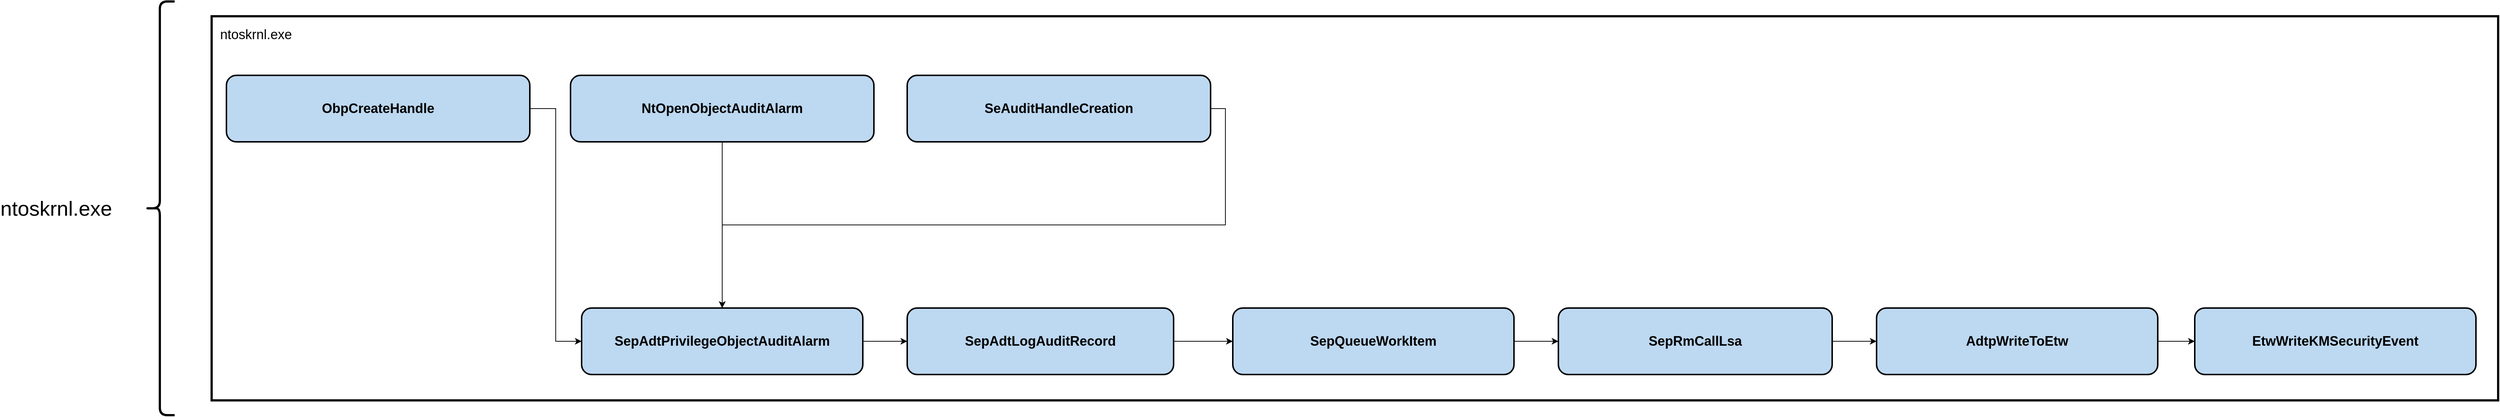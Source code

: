 <mxfile version="20.4.2" type="google"><diagram id="sdxbXMLhUvDsW-NuUCAs" name="Page-1"><mxGraphModel grid="1" page="1" gridSize="10" guides="1" tooltips="1" connect="1" arrows="1" fold="1" pageScale="1" pageWidth="850" pageHeight="1100" math="0" shadow="0"><root><mxCell id="0"/><mxCell id="1" parent="0"/><mxCell id="7na_Pe9FjRaJBeskQXBX-1" value="&lt;span style=&quot;font-size: 28px;&quot;&gt;ntoskrnl.exe&lt;/span&gt;" style="text;html=1;strokeColor=none;fillColor=none;align=center;verticalAlign=middle;whiteSpace=wrap;rounded=0;" vertex="1" parent="1"><mxGeometry x="560" y="595" width="60" height="30" as="geometry"/></mxCell><mxCell id="7na_Pe9FjRaJBeskQXBX-2" value="" style="shape=curlyBracket;whiteSpace=wrap;html=1;rounded=1;fontSize=20;strokeWidth=3;" vertex="1" parent="1"><mxGeometry x="710" y="330" width="40" height="560" as="geometry"/></mxCell><mxCell id="7na_Pe9FjRaJBeskQXBX-3" value="" style="rounded=0;whiteSpace=wrap;html=1;fontSize=20;strokeWidth=3;" vertex="1" parent="1"><mxGeometry x="800" y="350" width="3090" height="520" as="geometry"/></mxCell><mxCell id="7na_Pe9FjRaJBeskQXBX-4" style="edgeStyle=orthogonalEdgeStyle;rounded=0;orthogonalLoop=1;jettySize=auto;html=1;entryX=0;entryY=0.5;entryDx=0;entryDy=0;" edge="1" parent="1" source="7na_Pe9FjRaJBeskQXBX-5" target="7na_Pe9FjRaJBeskQXBX-15"><mxGeometry relative="1" as="geometry"/></mxCell><mxCell id="7na_Pe9FjRaJBeskQXBX-5" value="&lt;b&gt;SepRmCallLsa&lt;/b&gt;" style="rounded=1;whiteSpace=wrap;html=1;fontSize=18;strokeWidth=2;fillColor=#BDD8F1;" vertex="1" parent="1"><mxGeometry x="2620" y="745" width="370" height="90" as="geometry"/></mxCell><mxCell id="7na_Pe9FjRaJBeskQXBX-6" style="edgeStyle=orthogonalEdgeStyle;rounded=0;orthogonalLoop=1;jettySize=auto;html=1;entryX=0;entryY=0.5;entryDx=0;entryDy=0;" edge="1" parent="1" source="7na_Pe9FjRaJBeskQXBX-7" target="7na_Pe9FjRaJBeskQXBX-5"><mxGeometry relative="1" as="geometry"/></mxCell><mxCell id="7na_Pe9FjRaJBeskQXBX-7" value="&lt;b&gt;SepQueueWorkItem&lt;/b&gt;" style="rounded=1;whiteSpace=wrap;html=1;fontSize=18;strokeWidth=2;fillColor=#BDD8F1;" vertex="1" parent="1"><mxGeometry x="2180" y="745" width="380" height="90" as="geometry"/></mxCell><mxCell id="7na_Pe9FjRaJBeskQXBX-8" style="edgeStyle=orthogonalEdgeStyle;rounded=0;orthogonalLoop=1;jettySize=auto;html=1;entryX=0;entryY=0.5;entryDx=0;entryDy=0;" edge="1" parent="1" source="7na_Pe9FjRaJBeskQXBX-9" target="7na_Pe9FjRaJBeskQXBX-13"><mxGeometry relative="1" as="geometry"/></mxCell><mxCell id="7na_Pe9FjRaJBeskQXBX-9" value="&lt;b&gt;SepAdtPrivilegeObjectAuditAlarm&lt;/b&gt;" style="rounded=1;whiteSpace=wrap;html=1;fontSize=18;strokeWidth=2;fillColor=#BDD8F1;" vertex="1" parent="1"><mxGeometry x="1300" y="745" width="380" height="90" as="geometry"/></mxCell><mxCell id="7na_Pe9FjRaJBeskQXBX-10" style="edgeStyle=orthogonalEdgeStyle;rounded=0;orthogonalLoop=1;jettySize=auto;html=1;exitX=1;exitY=0.5;exitDx=0;exitDy=0;entryX=0;entryY=0.5;entryDx=0;entryDy=0;" edge="1" parent="1" source="7na_Pe9FjRaJBeskQXBX-11" target="7na_Pe9FjRaJBeskQXBX-9"><mxGeometry relative="1" as="geometry"/></mxCell><mxCell id="7na_Pe9FjRaJBeskQXBX-11" value="&lt;b&gt;ObpCreateHandle&lt;/b&gt;" style="rounded=1;whiteSpace=wrap;html=1;fontSize=18;strokeWidth=2;fillColor=#BDD8F1;" vertex="1" parent="1"><mxGeometry x="820" y="430" width="410" height="90" as="geometry"/></mxCell><mxCell id="7na_Pe9FjRaJBeskQXBX-12" style="edgeStyle=orthogonalEdgeStyle;rounded=0;orthogonalLoop=1;jettySize=auto;html=1;entryX=0;entryY=0.5;entryDx=0;entryDy=0;" edge="1" parent="1" source="7na_Pe9FjRaJBeskQXBX-13" target="7na_Pe9FjRaJBeskQXBX-7"><mxGeometry relative="1" as="geometry"/></mxCell><mxCell id="7na_Pe9FjRaJBeskQXBX-13" value="&lt;b&gt;SepAdtLogAuditRecord&lt;/b&gt;" style="rounded=1;whiteSpace=wrap;html=1;fontSize=18;strokeWidth=2;fillColor=#BDD8F1;" vertex="1" parent="1"><mxGeometry x="1740" y="745" width="360" height="90" as="geometry"/></mxCell><mxCell id="7na_Pe9FjRaJBeskQXBX-14" style="edgeStyle=orthogonalEdgeStyle;rounded=0;orthogonalLoop=1;jettySize=auto;html=1;entryX=0;entryY=0.5;entryDx=0;entryDy=0;" edge="1" parent="1" source="7na_Pe9FjRaJBeskQXBX-15" target="7na_Pe9FjRaJBeskQXBX-16"><mxGeometry relative="1" as="geometry"/></mxCell><mxCell id="7na_Pe9FjRaJBeskQXBX-15" value="&lt;b&gt;AdtpWriteToEtw&lt;/b&gt;" style="rounded=1;whiteSpace=wrap;html=1;fontSize=18;strokeWidth=2;fillColor=#BDD8F1;" vertex="1" parent="1"><mxGeometry x="3050" y="745" width="380" height="90" as="geometry"/></mxCell><mxCell id="7na_Pe9FjRaJBeskQXBX-16" value="&lt;b&gt;EtwWriteKMSecurityEvent&lt;/b&gt;" style="rounded=1;whiteSpace=wrap;html=1;fontSize=18;strokeWidth=2;fillColor=#BDD8F1;" vertex="1" parent="1"><mxGeometry x="3480" y="745" width="380" height="90" as="geometry"/></mxCell><mxCell id="7na_Pe9FjRaJBeskQXBX-17" value="&lt;font style=&quot;font-size: 18px;&quot;&gt;ntoskrnl.exe&lt;/font&gt;" style="text;html=1;strokeColor=none;fillColor=none;align=center;verticalAlign=middle;whiteSpace=wrap;rounded=0;" vertex="1" parent="1"><mxGeometry x="830" y="360" width="60" height="30" as="geometry"/></mxCell><mxCell id="tAjd0_r-6m-fdksDqDzm-5" style="edgeStyle=orthogonalEdgeStyle;rounded=0;orthogonalLoop=1;jettySize=auto;html=1;" edge="1" parent="1" source="tAjd0_r-6m-fdksDqDzm-1" target="7na_Pe9FjRaJBeskQXBX-9"><mxGeometry relative="1" as="geometry"/></mxCell><mxCell id="tAjd0_r-6m-fdksDqDzm-1" value="&lt;b&gt;NtOpenObjectAuditAlarm&lt;/b&gt;" style="rounded=1;whiteSpace=wrap;html=1;fontSize=18;strokeWidth=2;fillColor=#BDD8F1;" vertex="1" parent="1"><mxGeometry x="1285" y="430" width="410" height="90" as="geometry"/></mxCell><mxCell id="tAjd0_r-6m-fdksDqDzm-7" style="edgeStyle=orthogonalEdgeStyle;rounded=0;orthogonalLoop=1;jettySize=auto;html=1;exitX=1;exitY=0.5;exitDx=0;exitDy=0;" edge="1" parent="1" source="tAjd0_r-6m-fdksDqDzm-2" target="7na_Pe9FjRaJBeskQXBX-9"><mxGeometry relative="1" as="geometry"/></mxCell><mxCell id="tAjd0_r-6m-fdksDqDzm-2" value="&lt;b&gt;SeAuditHandleCreation&lt;/b&gt;" style="rounded=1;whiteSpace=wrap;html=1;fontSize=18;strokeWidth=2;fillColor=#BDD8F1;" vertex="1" parent="1"><mxGeometry x="1740" y="430" width="410" height="90" as="geometry"/></mxCell></root></mxGraphModel></diagram></mxfile>